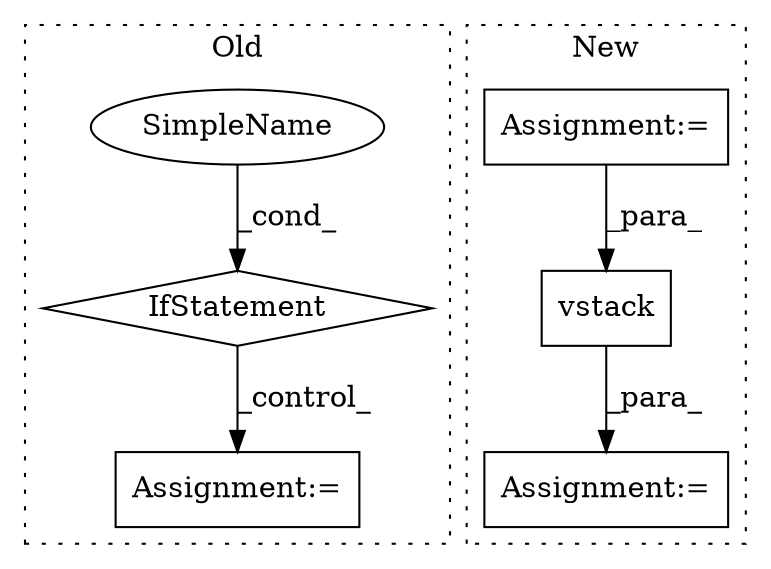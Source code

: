 digraph G {
subgraph cluster0 {
1 [label="IfStatement" a="25" s="551,596" l="12,2" shape="diamond"];
3 [label="Assignment:=" a="7" s="891" l="44" shape="box"];
4 [label="SimpleName" a="42" s="" l="" shape="ellipse"];
label = "Old";
style="dotted";
}
subgraph cluster1 {
2 [label="vstack" a="32" s="1520,1550" l="7,1" shape="box"];
5 [label="Assignment:=" a="7" s="1497" l="1" shape="box"];
6 [label="Assignment:=" a="7" s="1341" l="1" shape="box"];
label = "New";
style="dotted";
}
1 -> 3 [label="_control_"];
2 -> 5 [label="_para_"];
4 -> 1 [label="_cond_"];
6 -> 2 [label="_para_"];
}
